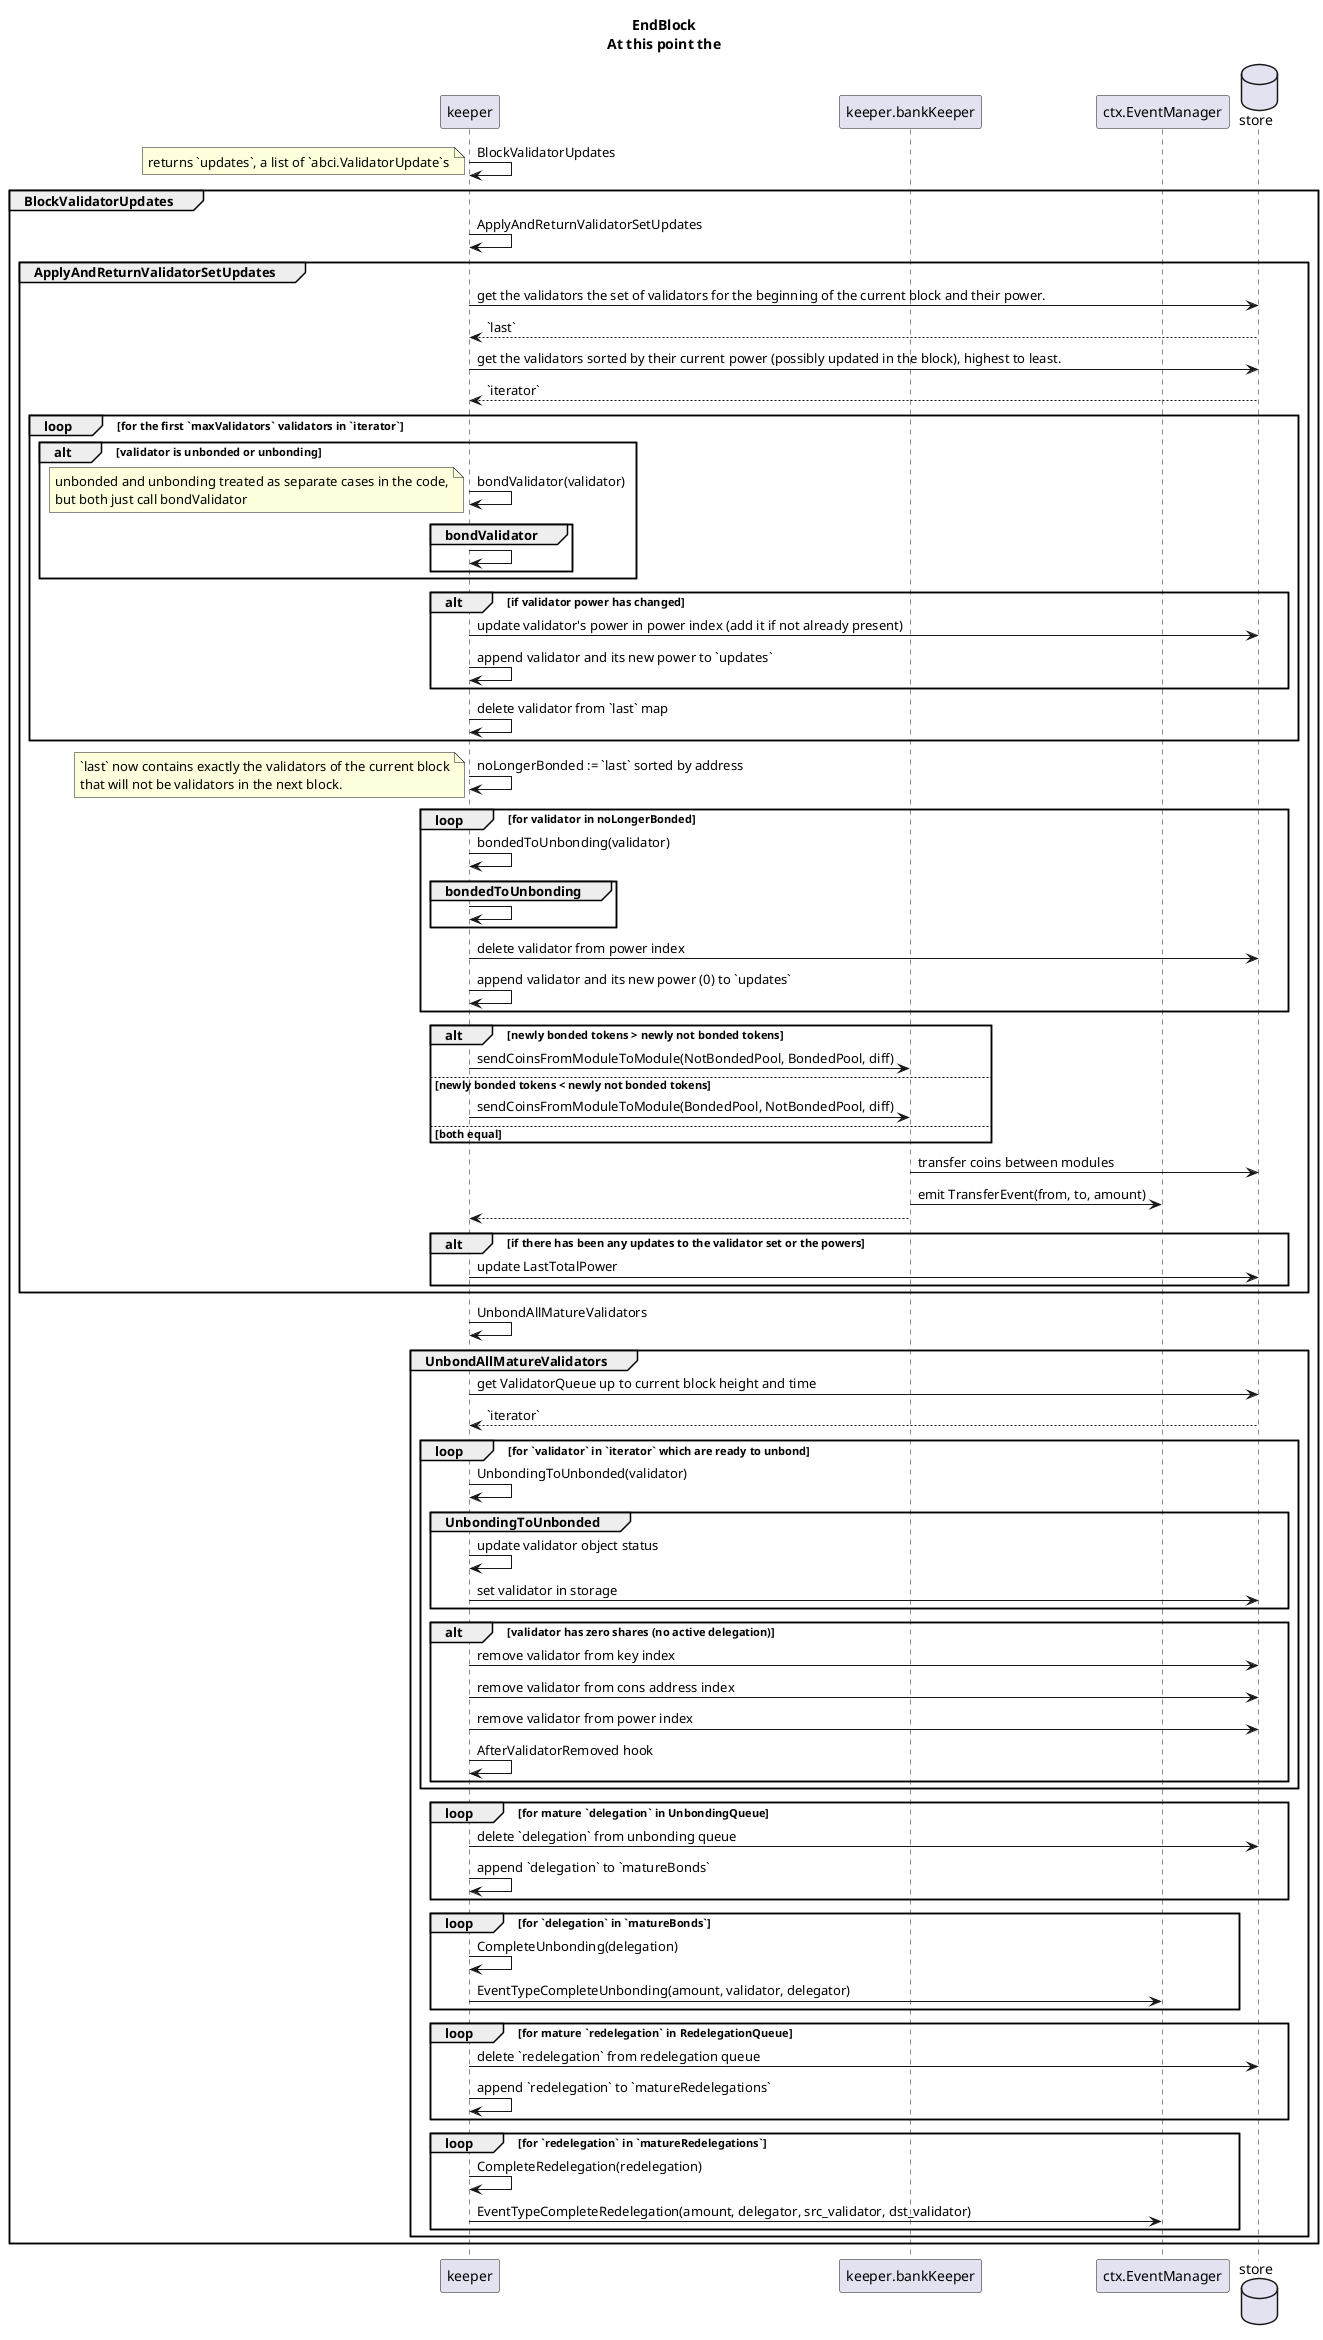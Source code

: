 @startuml
'https://plantuml.com/sequence-diagram

title: EndBlock\nAt this point the

participant keeper
participant keeper.bankKeeper
participant ctx.EventManager
database store

keeper -> keeper : BlockValidatorUpdates
group BlockValidatorUpdates
    note left : returns `updates`, a list of `abci.ValidatorUpdate`s
    keeper -> keeper : ApplyAndReturnValidatorSetUpdates
    group ApplyAndReturnValidatorSetUpdates
        keeper -> store : get the validators the set of validators for the beginning of the current block and their power.
        keeper <-- store : `last`
        keeper -> store : get the validators sorted by their current power (possibly updated in the block), highest to least.
        keeper <-- store : `iterator`
        loop for the first `maxValidators` validators in `iterator`
        'If there are less than `maxValidators`, then jut loop over all of them.
        '`maxValidators` is just an upper bound.
            alt validator is unbonded or unbonding
                keeper -> keeper : bondValidator(validator)
                note left : unbonded and unbonding treated as separate cases in the code,\nbut both just call bondValidator
                group bondValidator
                    keeper -> keeper
                    'TODO describe bondValidator state updates x/staking/keeper/val_state_change.go:284
                end
            end
            alt if validator power has changed
                keeper -> store : update validator's power in power index (add it if not already present)
                keeper -> keeper : append validator and its new power to `updates`
            end
            keeper -> keeper : delete validator from `last` map
        end
        'After loop: totalPower = amount of power of the new validator set
        '            amtFromNotBondedToBonded = number of previously not bonded tokens now bonded
        '            amtFromBondedToNotBonded = 0
        '            last = all validators at the beginning of the block
        keeper -> keeper : noLongerBonded := `last` sorted by address
        note left : `last` now contains exactly the validators of the current block\nthat will not be validators in the next block.
        loop for validator in noLongerBonded
            keeper -> keeper : bondedToUnbonding(validator)
            group bondedToUnbonding
                keeper -> keeper
                'TODO describe bondValidator state updates x/staking/keeper/val_state_change.go:284
            end
            keeper -> store : delete validator from power index
            keeper -> keeper : append validator and its new power (0) to `updates`
        end
        'After loop: amtFromBondedToNotBonded = number of previously bonded tokens now not bonded
        alt newly bonded tokens > newly not bonded tokens
            keeper -> keeper.bankKeeper : sendCoinsFromModuleToModule(NotBondedPool, BondedPool, diff)
        else newly bonded tokens < newly not bonded tokens
            keeper -> keeper.bankKeeper : sendCoinsFromModuleToModule(BondedPool, NotBondedPool, diff)
        else both equal
        end
        keeper.bankKeeper -> store : transfer coins between modules
        keeper.bankKeeper -> ctx.EventManager : emit TransferEvent(from, to, amount)
        keeper.bankKeeper --> keeper
        alt if there has been any updates to the validator set or the powers
            keeper -> store : update LastTotalPower
        end
    end
    keeper -> keeper : UnbondAllMatureValidators
    group UnbondAllMatureValidators
        keeper -> store : get ValidatorQueue up to current block height and time
        keeper <-- store : `iterator`
        loop for `validator` in `iterator` which are ready to unbond
            keeper -> keeper : UnbondingToUnbonded(validator)
            group UnbondingToUnbonded
                keeper -> keeper : update validator object status
                keeper -> store : set validator in storage
            end
            alt validator has zero shares (no active delegation)
                keeper -> store : remove validator from key index
                keeper -> store : remove validator from cons address index
                keeper -> store : remove validator from power index
                keeper -> keeper : AfterValidatorRemoved hook
            end
        end
        loop for mature `delegation` in UnbondingQueue
            keeper -> store : delete `delegation` from unbonding queue
            keeper -> keeper : append `delegation` to `matureBonds`
        end
        loop for `delegation` in `matureBonds`
            keeper -> keeper : CompleteUnbonding(delegation)
            'TODO what happens in CompleteUnbonding?
            keeper -> ctx.EventManager : EventTypeCompleteUnbonding(amount, validator, delegator)
        end

        loop for mature `redelegation` in RedelegationQueue
            keeper -> store : delete `redelegation` from redelegation queue
            keeper -> keeper : append `redelegation` to `matureRedelegations`
        end
        loop for `redelegation` in `matureRedelegations`
            keeper -> keeper : CompleteRedelegation(redelegation)
            'TODO what happens in CompleteRedelegation?
            keeper -> ctx.EventManager : EventTypeCompleteRedelegation(amount, delegator, src_validator, dst_validator)
        end

    end

end

@enduml
